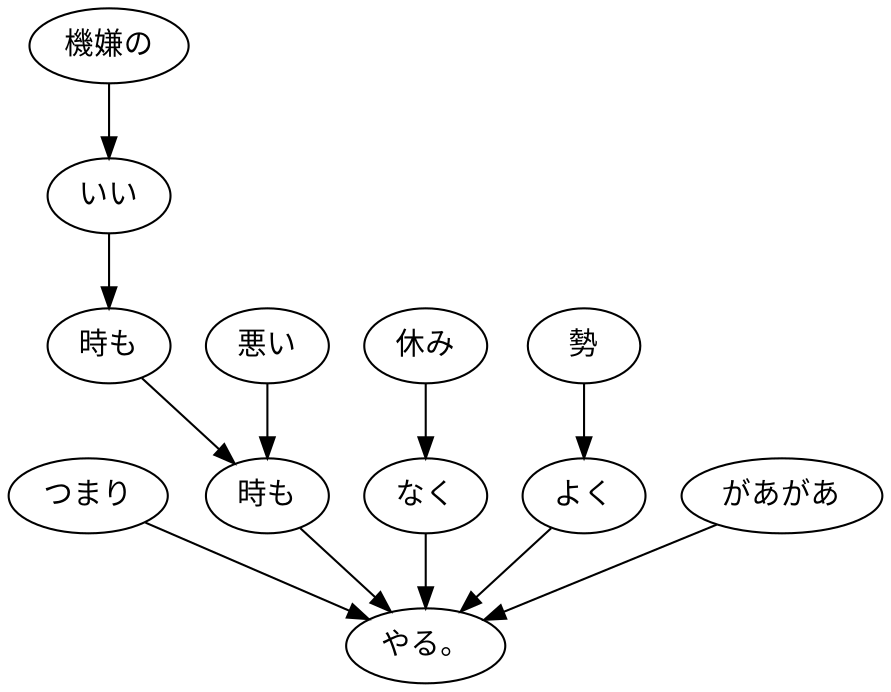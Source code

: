 digraph graph944 {
	node0 [label="つまり"];
	node1 [label="機嫌の"];
	node2 [label="いい"];
	node3 [label="時も"];
	node4 [label="悪い"];
	node5 [label="時も"];
	node6 [label="休み"];
	node7 [label="なく"];
	node8 [label="勢"];
	node9 [label="よく"];
	node10 [label="があがあ"];
	node11 [label="やる。"];
	node0 -> node11;
	node1 -> node2;
	node2 -> node3;
	node3 -> node5;
	node4 -> node5;
	node5 -> node11;
	node6 -> node7;
	node7 -> node11;
	node8 -> node9;
	node9 -> node11;
	node10 -> node11;
}
